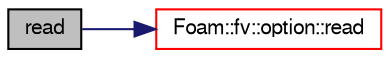 digraph "read"
{
  bgcolor="transparent";
  edge [fontname="FreeSans",fontsize="10",labelfontname="FreeSans",labelfontsize="10"];
  node [fontname="FreeSans",fontsize="10",shape=record];
  rankdir="LR";
  Node1037 [label="read",height=0.2,width=0.4,color="black", fillcolor="grey75", style="filled", fontcolor="black"];
  Node1037 -> Node1038 [color="midnightblue",fontsize="10",style="solid",fontname="FreeSans"];
  Node1038 [label="Foam::fv::option::read",height=0.2,width=0.4,color="red",URL="$a23446.html#a6ce0c64db98eb6144d363dbfc86104eb",tooltip="Read source dictionary. "];
}
